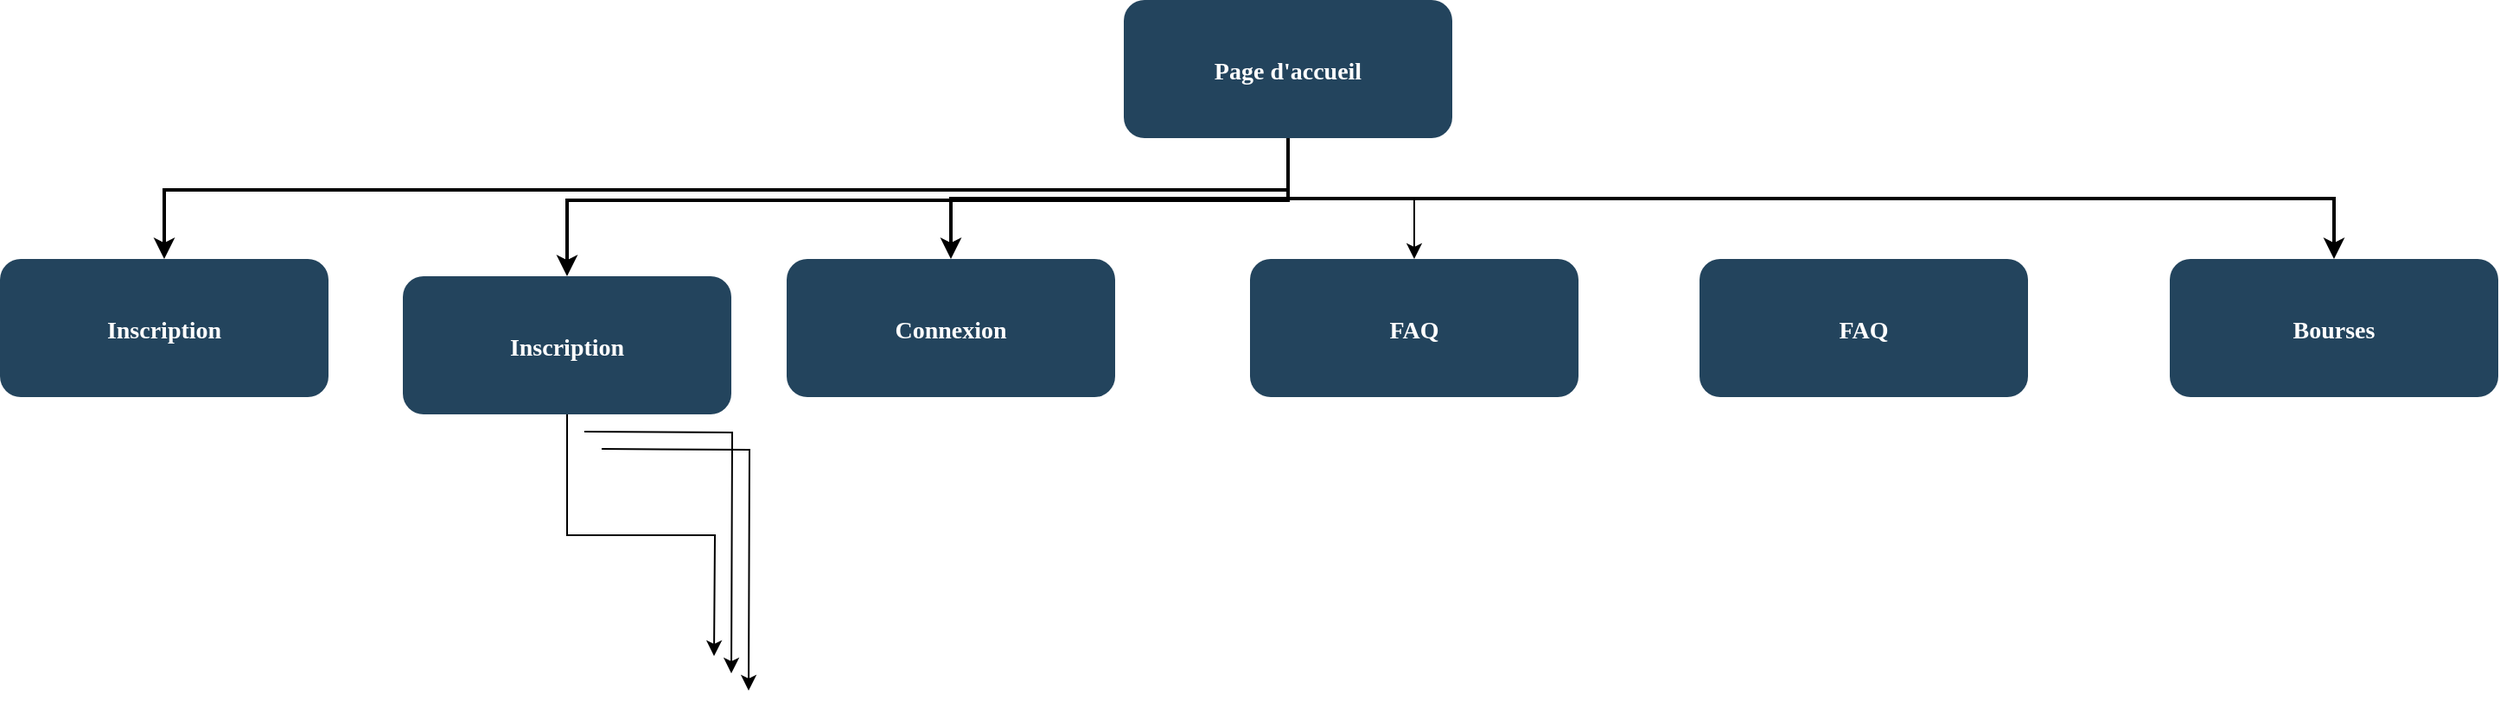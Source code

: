 <mxfile version="20.8.21" type="google"><diagram name="Page-1" id="2c0d36ab-eaac-3732-788b-9136903baeff"><mxGraphModel grid="1" page="1" gridSize="10" guides="1" tooltips="1" connect="1" arrows="1" fold="1" pageScale="1.5" pageWidth="1169" pageHeight="827" background="none" math="0" shadow="0"><root><mxCell id="0"/><mxCell id="1" parent="0"/><mxCell id="ZY9TfGDmH5PNUur4_gmz-133" style="edgeStyle=orthogonalEdgeStyle;rounded=0;orthogonalLoop=1;jettySize=auto;html=1;" edge="1" parent="1" source="2" target="10"><mxGeometry relative="1" as="geometry"/></mxCell><mxCell id="2" value="Page d'accueil" style="rounded=1;fillColor=#23445D;gradientColor=none;strokeColor=none;fontColor=#FFFFFF;fontStyle=1;fontFamily=Tahoma;fontSize=14" vertex="1" parent="1"><mxGeometry x="757" y="60" width="190" height="80" as="geometry"/></mxCell><mxCell id="4" value="Bourses" style="rounded=1;fillColor=#23445D;gradientColor=none;strokeColor=none;fontColor=#FFFFFF;fontStyle=1;fontFamily=Tahoma;fontSize=14" vertex="1" parent="1"><mxGeometry x="1362.0" y="210" width="190" height="80" as="geometry"/></mxCell><mxCell id="9" value="" style="edgeStyle=elbowEdgeStyle;elbow=vertical;strokeWidth=2;rounded=0" edge="1" parent="1" source="2" target="4"><mxGeometry x="337" y="90" width="100" height="100" as="geometry"><mxPoint x="337" y="190" as="sourcePoint"/><mxPoint x="437" y="90" as="targetPoint"/></mxGeometry></mxCell><mxCell id="10" value="FAQ" style="rounded=1;fillColor=#23445D;gradientColor=none;strokeColor=none;fontColor=#FFFFFF;fontStyle=1;fontFamily=Tahoma;fontSize=14" vertex="1" parent="1"><mxGeometry x="830" y="210" width="190" height="80" as="geometry"/></mxCell><mxCell id="12" value="Connexion" style="rounded=1;fillColor=#23445D;gradientColor=none;strokeColor=none;fontColor=#FFFFFF;fontStyle=1;fontFamily=Tahoma;fontSize=14" vertex="1" parent="1"><mxGeometry x="562.0" y="210" width="190" height="80" as="geometry"/></mxCell><mxCell id="13" value="Inscription" style="rounded=1;fillColor=#23445D;gradientColor=none;strokeColor=none;fontColor=#FFFFFF;fontStyle=1;fontFamily=Tahoma;fontSize=14" vertex="1" parent="1"><mxGeometry x="107" y="210" width="190" height="80" as="geometry"/></mxCell><mxCell id="59" value="" style="edgeStyle=elbowEdgeStyle;elbow=vertical;strokeWidth=2;rounded=0;entryX=0.5;entryY=0;entryDx=0;entryDy=0;" edge="1" parent="1" source="2" target="12"><mxGeometry x="347" y="100" width="100" height="100" as="geometry"><mxPoint x="862.0" y="150" as="sourcePoint"/><mxPoint x="500" y="120" as="targetPoint"/></mxGeometry></mxCell><mxCell id="61" value="" style="edgeStyle=elbowEdgeStyle;elbow=vertical;strokeWidth=2;rounded=0;entryX=0.5;entryY=0;entryDx=0;entryDy=0;" edge="1" parent="1" source="2" target="ZY9TfGDmH5PNUur4_gmz-123"><mxGeometry x="-23" y="10" width="100" height="100" as="geometry"><mxPoint x="-23" y="110" as="sourcePoint"/><mxPoint x="130" y="120" as="targetPoint"/><Array as="points"><mxPoint x="470" y="176"/></Array></mxGeometry></mxCell><mxCell id="ZY9TfGDmH5PNUur4_gmz-126" style="edgeStyle=orthogonalEdgeStyle;rounded=0;orthogonalLoop=1;jettySize=auto;html=1;" edge="1" parent="1" source="ZY9TfGDmH5PNUur4_gmz-123"><mxGeometry relative="1" as="geometry"><mxPoint x="520" y="440" as="targetPoint"/></mxGeometry></mxCell><mxCell id="ZY9TfGDmH5PNUur4_gmz-123" value="Inscription" style="rounded=1;fillColor=#23445D;gradientColor=none;strokeColor=none;fontColor=#FFFFFF;fontStyle=1;fontFamily=Tahoma;fontSize=14" vertex="1" parent="1"><mxGeometry x="340" y="220" width="190" height="80" as="geometry"/></mxCell><mxCell id="ZY9TfGDmH5PNUur4_gmz-127" style="edgeStyle=orthogonalEdgeStyle;rounded=0;orthogonalLoop=1;jettySize=auto;html=1;" edge="1" parent="1"><mxGeometry relative="1" as="geometry"><mxPoint x="530" y="450" as="targetPoint"/><mxPoint x="445" y="310" as="sourcePoint"/></mxGeometry></mxCell><mxCell id="ZY9TfGDmH5PNUur4_gmz-132" value="" style="edgeStyle=elbowEdgeStyle;elbow=vertical;strokeWidth=2;rounded=0;exitX=0.5;exitY=1;exitDx=0;exitDy=0;" edge="1" parent="1" source="2" target="13"><mxGeometry x="-13" y="20" width="100" height="100" as="geometry"><mxPoint x="862" y="150" as="sourcePoint"/><mxPoint x="445" y="230" as="targetPoint"/><Array as="points"><mxPoint x="690" y="170"/><mxPoint x="350" y="150"/><mxPoint x="380" y="170"/><mxPoint x="520" y="180"/></Array></mxGeometry></mxCell><mxCell id="ZY9TfGDmH5PNUur4_gmz-128" style="edgeStyle=orthogonalEdgeStyle;rounded=0;orthogonalLoop=1;jettySize=auto;html=1;" edge="1" parent="1"><mxGeometry relative="1" as="geometry"><mxPoint x="540" y="460" as="targetPoint"/><mxPoint x="455" y="320" as="sourcePoint"/></mxGeometry></mxCell><mxCell id="ZY9TfGDmH5PNUur4_gmz-134" value="FAQ" style="rounded=1;fillColor=#23445D;gradientColor=none;strokeColor=none;fontColor=#FFFFFF;fontStyle=1;fontFamily=Tahoma;fontSize=14" vertex="1" parent="1"><mxGeometry x="1090" y="210" width="190" height="80" as="geometry"/></mxCell></root></mxGraphModel></diagram></mxfile>